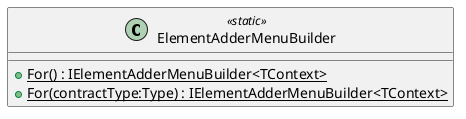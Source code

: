 @startuml
class ElementAdderMenuBuilder <<static>> {
    + {static} For() : IElementAdderMenuBuilder<TContext>
    + {static} For(contractType:Type) : IElementAdderMenuBuilder<TContext>
}
@enduml
